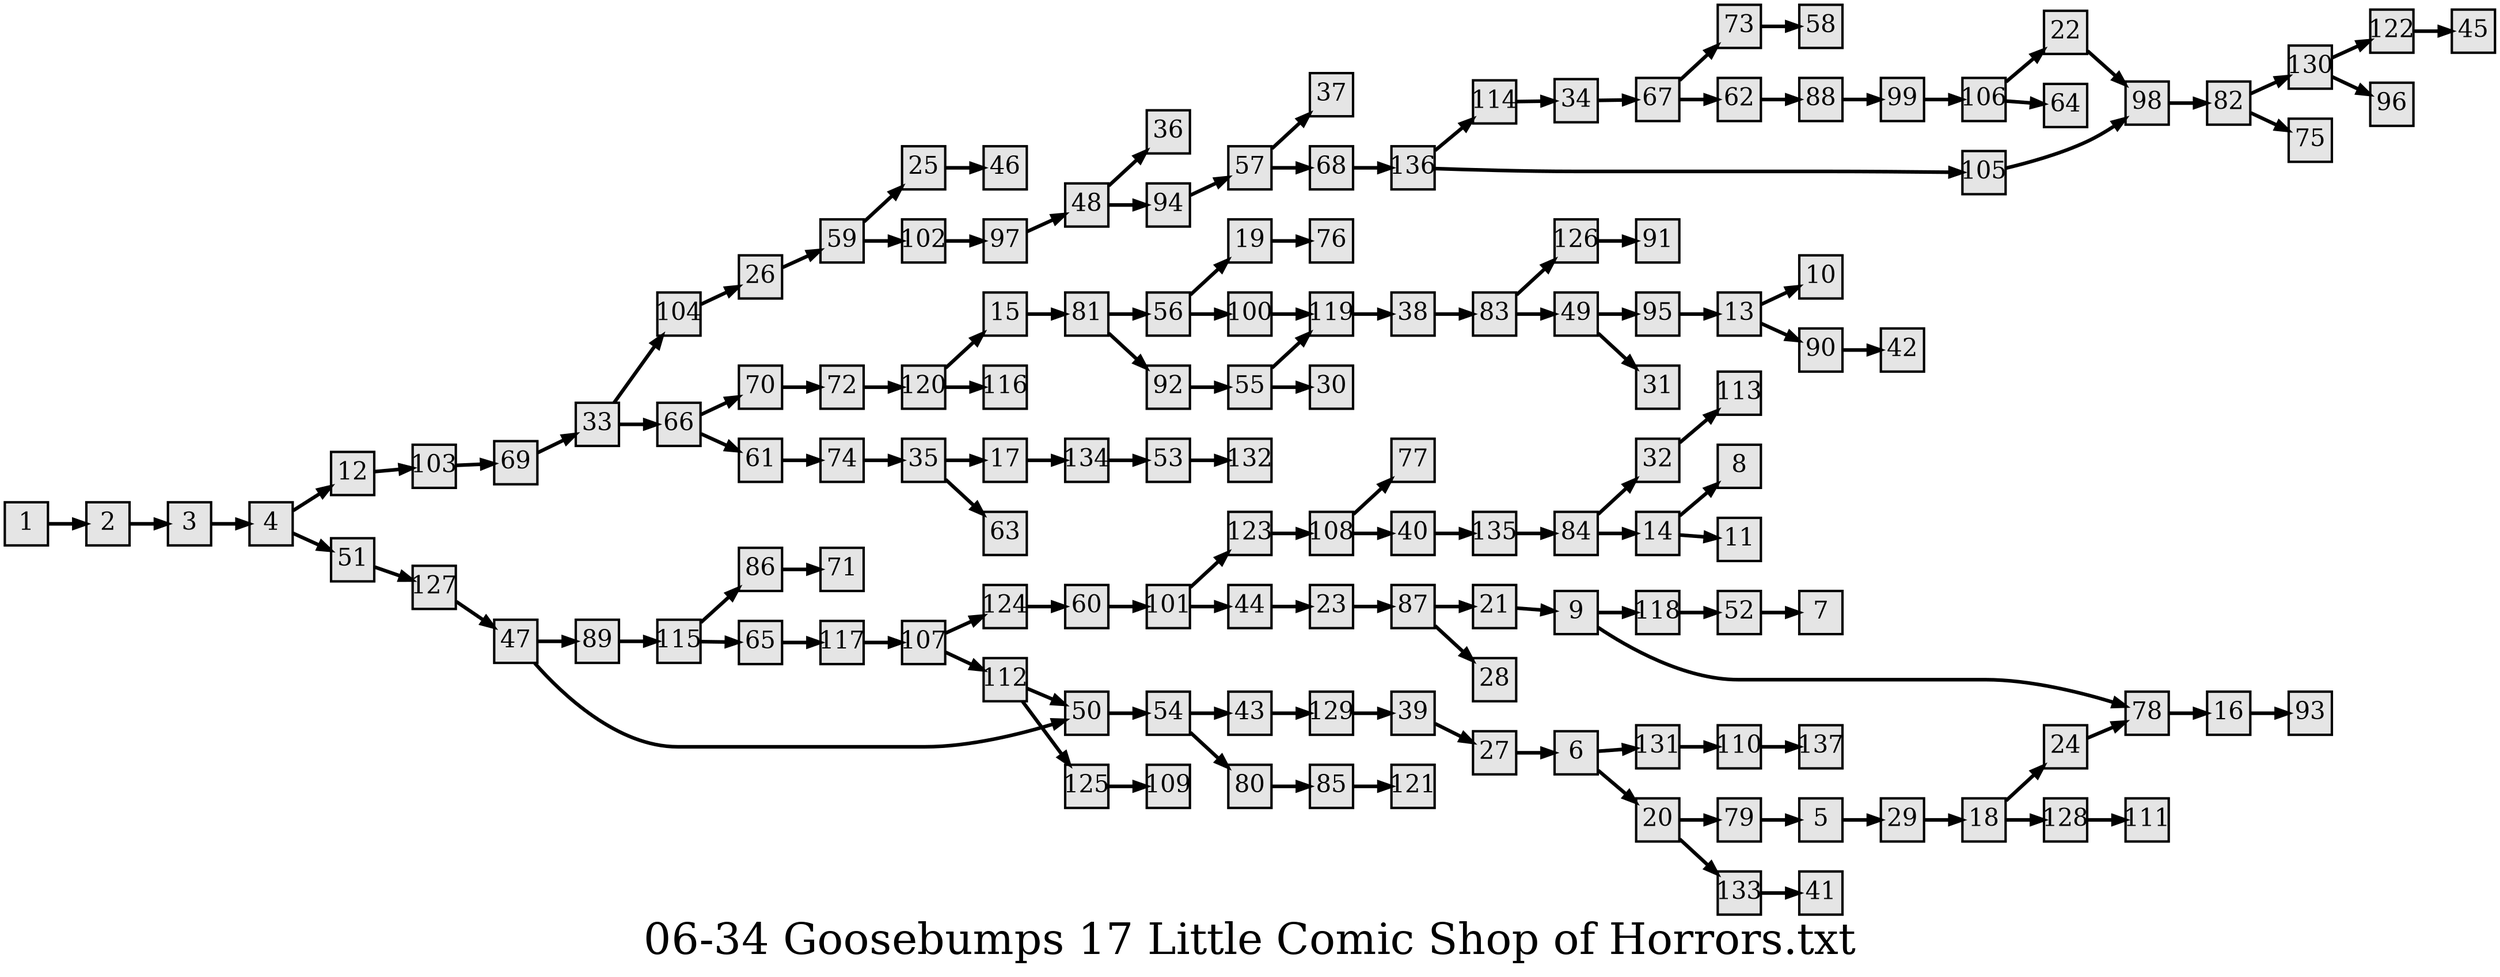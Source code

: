 digraph g{
  graph [ label="06-34 Goosebumps 17 Little Comic Shop of Horrors.txt" rankdir=LR, ordering=out, fontsize=36, nodesep="0.35", ranksep="0.45"];
  node  [shape=rect, penwidth=2, fontsize=20, style=filled, fillcolor=grey90, margin="0,0", labelfloat=true, regular=true, fixedsize=true];
  edge  [labelfloat=true, penwidth=3, fontsize=12];

  1 -> 2;
  2 -> 3;
  3 -> 4;
  4 -> 12;
  4 -> 51;
  5 -> 29;
  6 -> 131;
  6 -> 20;
  9 -> 118;
  9 -> 78;
  12 -> 103;
  13 -> 10;
  13 -> 90;
  14 -> 8;
  14 -> 11;
  15 -> 81;
  16 -> 93;
  17 -> 134;
  18 -> 24;
  18 -> 128;
  19 -> 76;
  20 -> 79;
  20 -> 133;
  21 -> 9;
  22 -> 98;
  23 -> 87;
  24 -> 78;
  25 -> 46;
  26 -> 59;
  27 -> 6;
  29 -> 18;
  32 -> 113;
  33 -> 104;
  33 -> 66;
  34 -> 67;
  35 -> 17;
  35 -> 63;
  38 -> 83;
  39 -> 27;
  40 -> 135;
  43 -> 129;
  44 -> 23;
  47 -> 89;
  47 -> 50;
  48 -> 36;
  48 -> 94;
  49 -> 95;
  49 -> 31;
  50 -> 54;
  51 -> 127;
  52 -> 7;
  53 -> 132;
  54 -> 43;
  54 -> 80;
  55 -> 119;
  55 -> 30;
  56 -> 19;
  56 -> 100;
  57 -> 37;
  57 -> 68;
  59 -> 25;
  59 -> 102;
  60 -> 101;
  61 -> 74;
  62 -> 88;
  65 -> 117;
  66 -> 70;
  66 -> 61;
  67 -> 73;
  67 -> 62;
  68 -> 136;
  69 -> 33;
  70 -> 72;
  72 -> 120;
  73 -> 58;
  74 -> 35;
  78 -> 16;
  79 -> 5;
  80 -> 85;
  81 -> 56;
  81 -> 92;
  82 -> 130;
  82 -> 75;
  83 -> 126;
  83 -> 49;
  84 -> 32;
  84 -> 14;
  85 -> 121;
  86 -> 71;
  87 -> 21;
  87 -> 28;
  88 -> 99;
  89 -> 115;
  90 -> 42;
  92 -> 55;
  94 -> 57;
  95 -> 13;
  97 -> 48;
  98 -> 82;
  99 -> 106;
  100 -> 119;
  101 -> 123;
  101 -> 44;
  102 -> 97;
  103 -> 69;
  104 -> 26;
  105 -> 98;
  106 -> 22;
  106 -> 64;
  107 -> 124;
  107 -> 112;
  108 -> 77;
  108 -> 40;
  110 -> 137;
  112 -> 50;
  112 -> 125;
  114 -> 34;
  115 -> 86;
  115 -> 65;
  117 -> 107;
  118 -> 52;
  119 -> 38;
  120 -> 15;
  120 -> 116;
  122 -> 45;
  123 -> 108;
  124 -> 60;
  125 -> 109;
  126 -> 91;
  127 -> 47;
  128 -> 111;
  129 -> 39;
  130 -> 122;
  130 -> 96;
  131 -> 110;
  133 -> 41;
  134 -> 53;
  135 -> 84;
  136 -> 114;
  136 -> 105;
}

